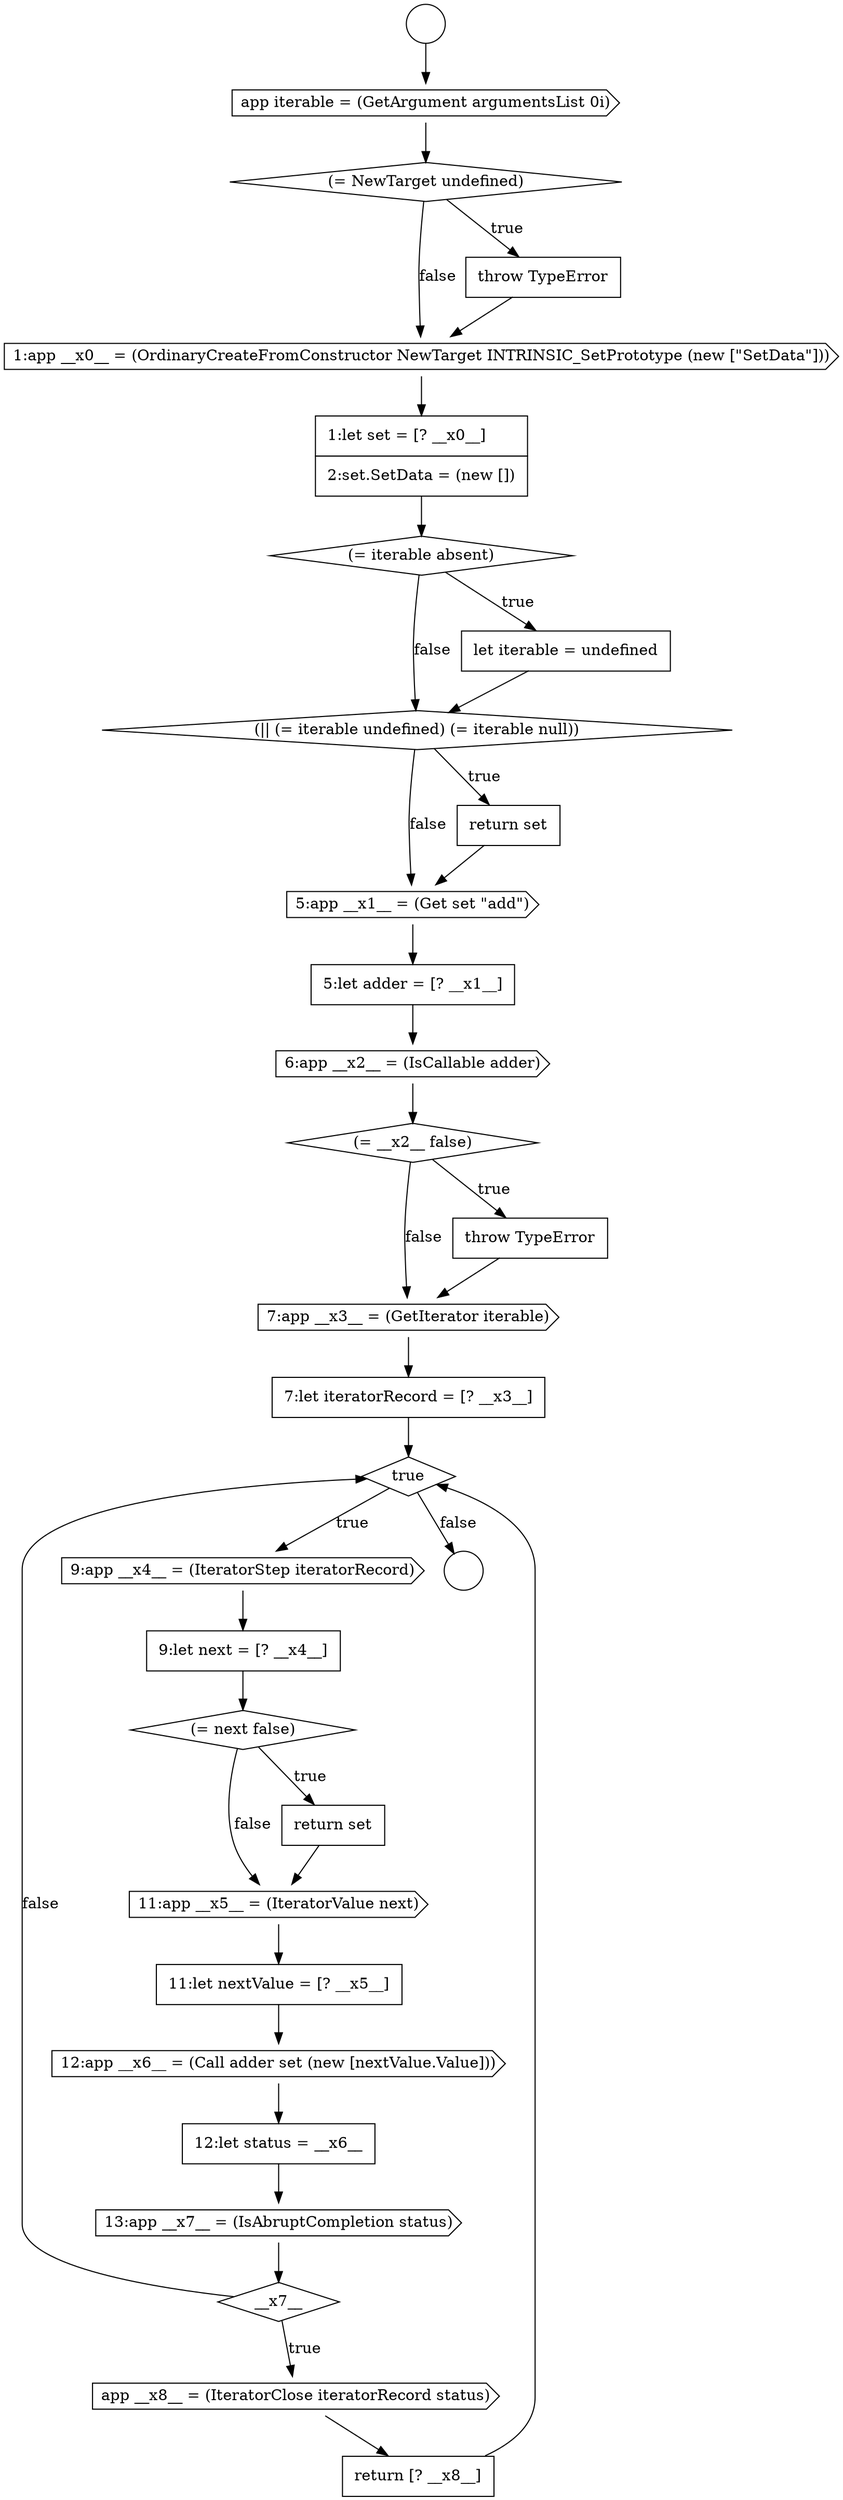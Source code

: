 digraph {
  node15767 [shape=cds, label=<<font color="black">6:app __x2__ = (IsCallable adder)</font>> color="black" fillcolor="white" style=filled]
  node15776 [shape=none, margin=0, label=<<font color="black">
    <table border="0" cellborder="1" cellspacing="0" cellpadding="10">
      <tr><td align="left">return set</td></tr>
    </table>
  </font>> color="black" fillcolor="white" style=filled]
  node15759 [shape=cds, label=<<font color="black">1:app __x0__ = (OrdinaryCreateFromConstructor NewTarget INTRINSIC_SetPrototype (new [&quot;SetData&quot;]))</font>> color="black" fillcolor="white" style=filled]
  node15763 [shape=diamond, label=<<font color="black">(|| (= iterable undefined) (= iterable null))</font>> color="black" fillcolor="white" style=filled]
  node15761 [shape=diamond, label=<<font color="black">(= iterable absent)</font>> color="black" fillcolor="white" style=filled]
  node15760 [shape=none, margin=0, label=<<font color="black">
    <table border="0" cellborder="1" cellspacing="0" cellpadding="10">
      <tr><td align="left">1:let set = [? __x0__]</td></tr>
      <tr><td align="left">2:set.SetData = (new [])</td></tr>
    </table>
  </font>> color="black" fillcolor="white" style=filled]
  node15783 [shape=cds, label=<<font color="black">app __x8__ = (IteratorClose iteratorRecord status)</font>> color="black" fillcolor="white" style=filled]
  node15765 [shape=cds, label=<<font color="black">5:app __x1__ = (Get set &quot;add&quot;)</font>> color="black" fillcolor="white" style=filled]
  node15782 [shape=diamond, label=<<font color="black">__x7__</font>> color="black" fillcolor="white" style=filled]
  node15757 [shape=diamond, label=<<font color="black">(= NewTarget undefined)</font>> color="black" fillcolor="white" style=filled]
  node15770 [shape=cds, label=<<font color="black">7:app __x3__ = (GetIterator iterable)</font>> color="black" fillcolor="white" style=filled]
  node15780 [shape=none, margin=0, label=<<font color="black">
    <table border="0" cellborder="1" cellspacing="0" cellpadding="10">
      <tr><td align="left">12:let status = __x6__</td></tr>
    </table>
  </font>> color="black" fillcolor="white" style=filled]
  node15755 [shape=circle label=" " color="black" fillcolor="white" style=filled]
  node15762 [shape=none, margin=0, label=<<font color="black">
    <table border="0" cellborder="1" cellspacing="0" cellpadding="10">
      <tr><td align="left">let iterable = undefined</td></tr>
    </table>
  </font>> color="black" fillcolor="white" style=filled]
  node15784 [shape=none, margin=0, label=<<font color="black">
    <table border="0" cellborder="1" cellspacing="0" cellpadding="10">
      <tr><td align="left">return [? __x8__]</td></tr>
    </table>
  </font>> color="black" fillcolor="white" style=filled]
  node15774 [shape=none, margin=0, label=<<font color="black">
    <table border="0" cellborder="1" cellspacing="0" cellpadding="10">
      <tr><td align="left">9:let next = [? __x4__]</td></tr>
    </table>
  </font>> color="black" fillcolor="white" style=filled]
  node15779 [shape=cds, label=<<font color="black">12:app __x6__ = (Call adder set (new [nextValue.Value]))</font>> color="black" fillcolor="white" style=filled]
  node15766 [shape=none, margin=0, label=<<font color="black">
    <table border="0" cellborder="1" cellspacing="0" cellpadding="10">
      <tr><td align="left">5:let adder = [? __x1__]</td></tr>
    </table>
  </font>> color="black" fillcolor="white" style=filled]
  node15756 [shape=cds, label=<<font color="black">app iterable = (GetArgument argumentsList 0i)</font>> color="black" fillcolor="white" style=filled]
  node15771 [shape=none, margin=0, label=<<font color="black">
    <table border="0" cellborder="1" cellspacing="0" cellpadding="10">
      <tr><td align="left">7:let iteratorRecord = [? __x3__]</td></tr>
    </table>
  </font>> color="black" fillcolor="white" style=filled]
  node15772 [shape=diamond, label=<<font color="black">true</font>> color="black" fillcolor="white" style=filled]
  node15778 [shape=none, margin=0, label=<<font color="black">
    <table border="0" cellborder="1" cellspacing="0" cellpadding="10">
      <tr><td align="left">11:let nextValue = [? __x5__]</td></tr>
    </table>
  </font>> color="black" fillcolor="white" style=filled]
  node15754 [shape=circle label=" " color="black" fillcolor="white" style=filled]
  node15768 [shape=diamond, label=<<font color="black">(= __x2__ false)</font>> color="black" fillcolor="white" style=filled]
  node15777 [shape=cds, label=<<font color="black">11:app __x5__ = (IteratorValue next)</font>> color="black" fillcolor="white" style=filled]
  node15775 [shape=diamond, label=<<font color="black">(= next false)</font>> color="black" fillcolor="white" style=filled]
  node15781 [shape=cds, label=<<font color="black">13:app __x7__ = (IsAbruptCompletion status)</font>> color="black" fillcolor="white" style=filled]
  node15773 [shape=cds, label=<<font color="black">9:app __x4__ = (IteratorStep iteratorRecord)</font>> color="black" fillcolor="white" style=filled]
  node15758 [shape=none, margin=0, label=<<font color="black">
    <table border="0" cellborder="1" cellspacing="0" cellpadding="10">
      <tr><td align="left">throw TypeError</td></tr>
    </table>
  </font>> color="black" fillcolor="white" style=filled]
  node15764 [shape=none, margin=0, label=<<font color="black">
    <table border="0" cellborder="1" cellspacing="0" cellpadding="10">
      <tr><td align="left">return set</td></tr>
    </table>
  </font>> color="black" fillcolor="white" style=filled]
  node15769 [shape=none, margin=0, label=<<font color="black">
    <table border="0" cellborder="1" cellspacing="0" cellpadding="10">
      <tr><td align="left">throw TypeError</td></tr>
    </table>
  </font>> color="black" fillcolor="white" style=filled]
  node15764 -> node15765 [ color="black"]
  node15778 -> node15779 [ color="black"]
  node15783 -> node15784 [ color="black"]
  node15772 -> node15773 [label=<<font color="black">true</font>> color="black"]
  node15772 -> node15755 [label=<<font color="black">false</font>> color="black"]
  node15760 -> node15761 [ color="black"]
  node15781 -> node15782 [ color="black"]
  node15766 -> node15767 [ color="black"]
  node15759 -> node15760 [ color="black"]
  node15771 -> node15772 [ color="black"]
  node15761 -> node15762 [label=<<font color="black">true</font>> color="black"]
  node15761 -> node15763 [label=<<font color="black">false</font>> color="black"]
  node15757 -> node15758 [label=<<font color="black">true</font>> color="black"]
  node15757 -> node15759 [label=<<font color="black">false</font>> color="black"]
  node15777 -> node15778 [ color="black"]
  node15769 -> node15770 [ color="black"]
  node15756 -> node15757 [ color="black"]
  node15768 -> node15769 [label=<<font color="black">true</font>> color="black"]
  node15768 -> node15770 [label=<<font color="black">false</font>> color="black"]
  node15767 -> node15768 [ color="black"]
  node15784 -> node15772 [ color="black"]
  node15765 -> node15766 [ color="black"]
  node15770 -> node15771 [ color="black"]
  node15773 -> node15774 [ color="black"]
  node15780 -> node15781 [ color="black"]
  node15762 -> node15763 [ color="black"]
  node15763 -> node15764 [label=<<font color="black">true</font>> color="black"]
  node15763 -> node15765 [label=<<font color="black">false</font>> color="black"]
  node15775 -> node15776 [label=<<font color="black">true</font>> color="black"]
  node15775 -> node15777 [label=<<font color="black">false</font>> color="black"]
  node15774 -> node15775 [ color="black"]
  node15754 -> node15756 [ color="black"]
  node15776 -> node15777 [ color="black"]
  node15782 -> node15783 [label=<<font color="black">true</font>> color="black"]
  node15782 -> node15772 [label=<<font color="black">false</font>> color="black"]
  node15758 -> node15759 [ color="black"]
  node15779 -> node15780 [ color="black"]
}
